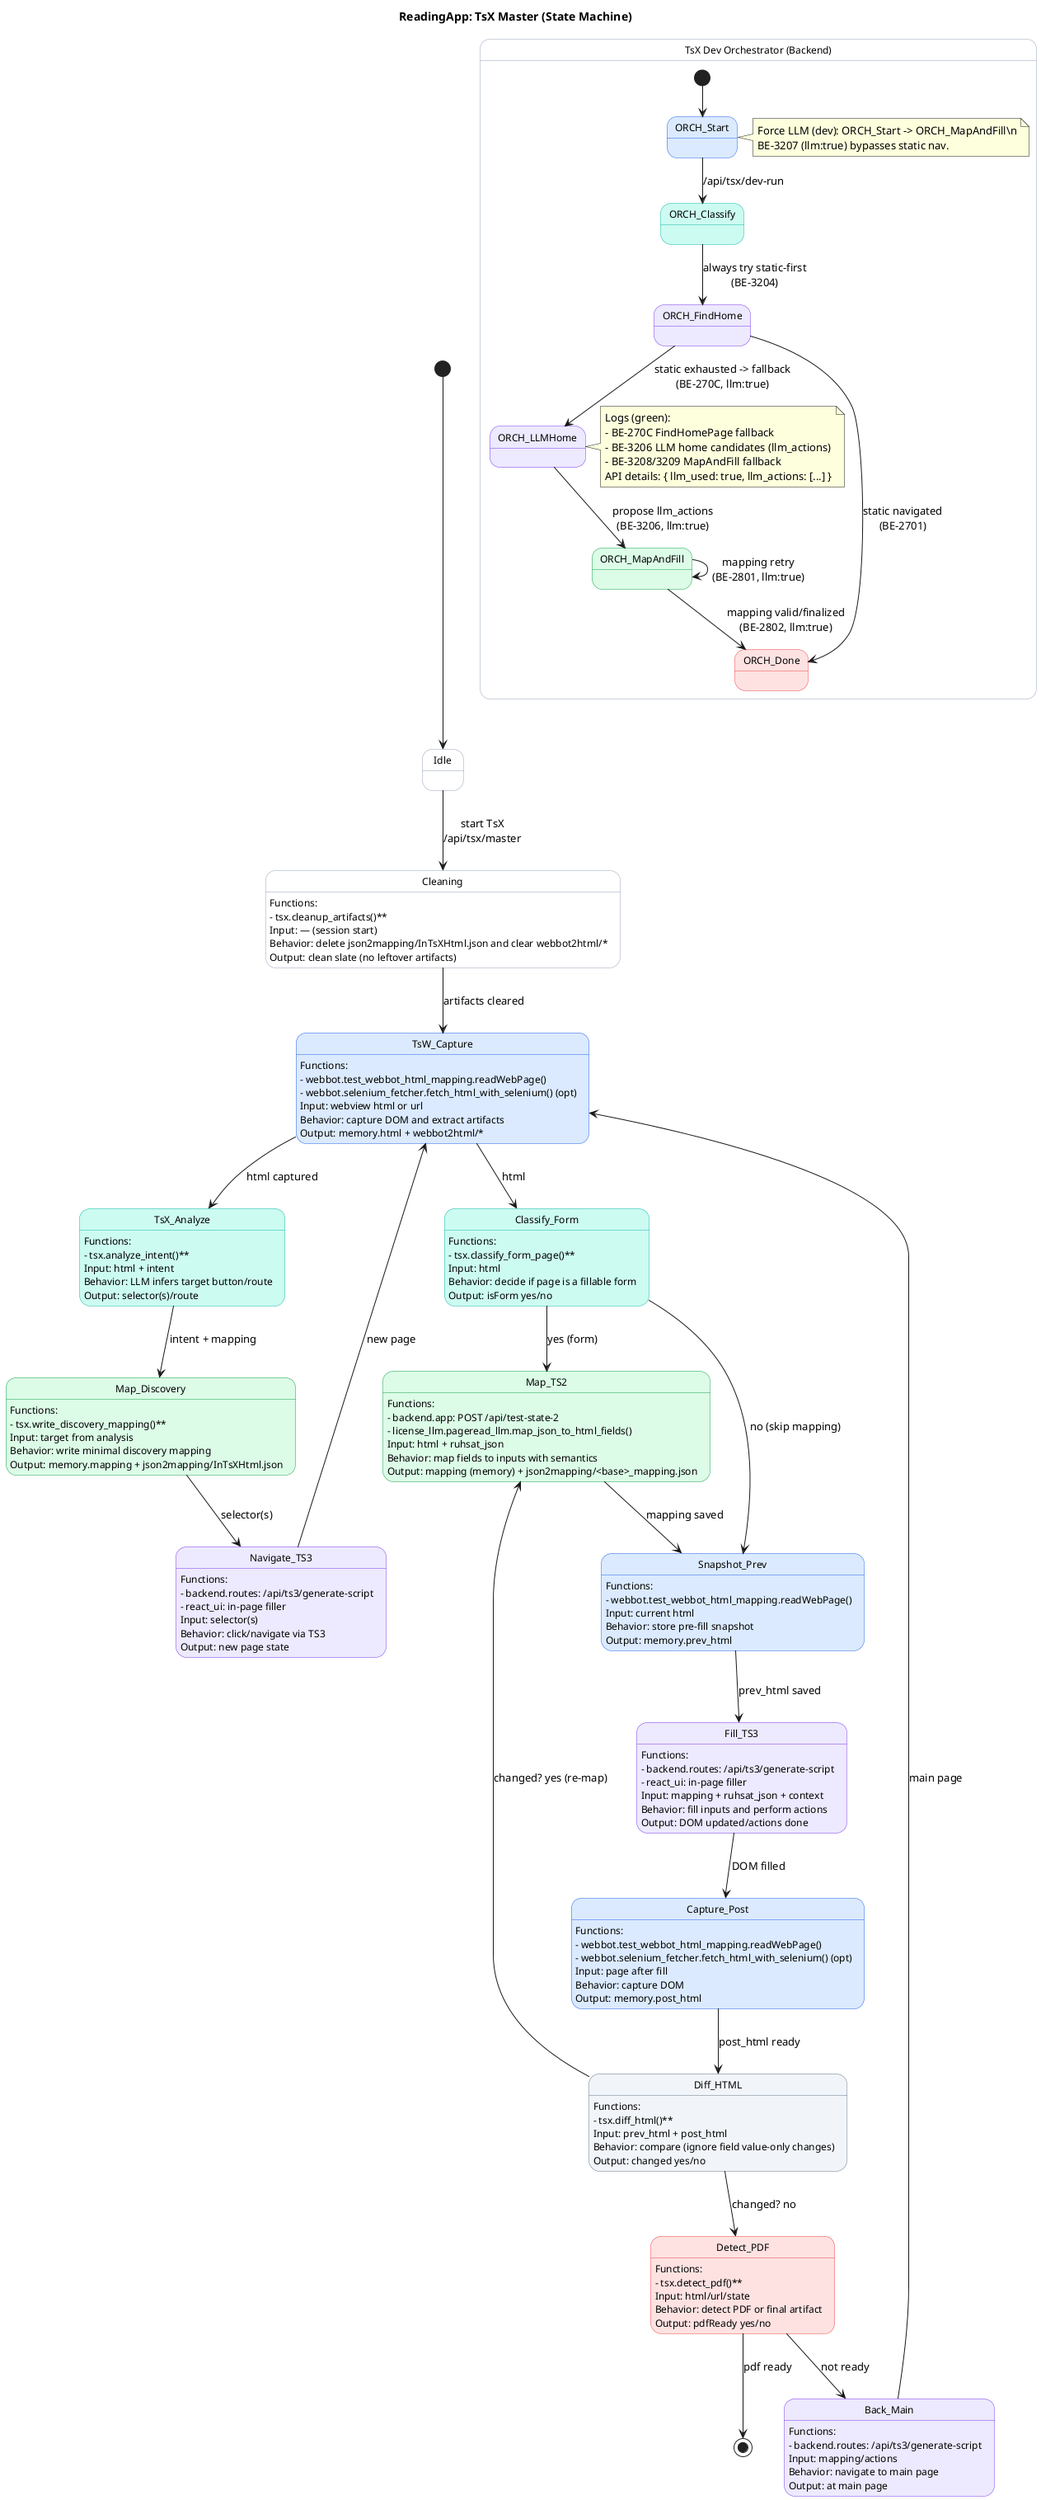 @startuml tsx_master_flow_state
title ReadingApp: TsX Master (State Machine)

skinparam defaultFontName "Segoe UI"
skinparam state {
  BackgroundColor White
  BorderColor #94a3b8
  FontSize 12
}

' Light color accents per stereotype (compatible syntax)
skinparam state {
  BackgroundColor<<capture>> #dbeafe
  BorderColor<<capture>> #2563eb
  BackgroundColor<<analyze>> #ccfbf1
  BorderColor<<analyze>> #14b8a6
  BackgroundColor<<write>> #dcfce7
  BorderColor<<write>> #16a34a
  BackgroundColor<<navigate>> #ede9fe
  BorderColor<<navigate>> #7c3aed
  BackgroundColor<<classify>> #ccfbf1
  BorderColor<<classify>> #14b8a6
  BackgroundColor<<map>> #dcfce7
  BorderColor<<map>> #16a34a
  BackgroundColor<<fill>> #ede9fe
  BorderColor<<fill>> #7c3aed
  BackgroundColor<<diff>> #f1f5f9
  BorderColor<<diff>> #64748b
  BackgroundColor<<detect>> #fee2e2
  BorderColor<<detect>> #ef4444
}

[*] --> Idle

state Idle {
}

Idle --> Cleaning : start TsX\n/api/tsx/master

state TsW_Capture <<capture>> {
}

state TsX_Analyze <<analyze>> {
}

state Map_Discovery <<write>> {
}

state Navigate_TS3 <<navigate>> {
}

state Classify_Form <<classify>> {
}

state Map_TS2 <<map>> {
}

state Snapshot_Prev <<capture>> {
}

state Fill_TS3 <<fill>> {
}

state Capture_Post <<capture>> {
}

state Diff_HTML <<diff>> {
}

state Detect_PDF <<detect>> {
}

state Back_Main <<navigate>> {
}

Cleaning : Functions:\n- tsx.cleanup_artifacts()**
Cleaning : Input: — (session start)
Cleaning : Behavior: delete json2mapping/InTsXHtml.json and clear webbot2html/*
Cleaning : Output: clean slate (no leftover artifacts)
TsW_Capture : Functions:\n- webbot.test_webbot_html_mapping.readWebPage()\n- webbot.selenium_fetcher.fetch_html_with_selenium() (opt)
TsW_Capture : Input: webview html or url
TsW_Capture : Behavior: capture DOM and extract artifacts
TsW_Capture : Output: memory.html + webbot2html/*
TsX_Analyze : Functions:\n- tsx.analyze_intent()**
TsX_Analyze : Input: html + intent
TsX_Analyze : Behavior: LLM infers target button/route
TsX_Analyze : Output: selector(s)/route
Map_Discovery : Functions:\n- tsx.write_discovery_mapping()**
Map_Discovery : Input: target from analysis
Map_Discovery : Behavior: write minimal discovery mapping
Map_Discovery : Output: memory.mapping + json2mapping/InTsXHtml.json
Navigate_TS3 : Functions:\n- backend.routes: /api/ts3/generate-script\n- react_ui: in-page filler
Navigate_TS3 : Input: selector(s)
Navigate_TS3 : Behavior: click/navigate via TS3
Navigate_TS3 : Output: new page state
Classify_Form : Functions:\n- tsx.classify_form_page()**
Classify_Form : Input: html
Classify_Form : Behavior: decide if page is a fillable form
Classify_Form : Output: isForm yes/no
Map_TS2 : Functions:\n- backend.app: POST /api/test-state-2\n- license_llm.pageread_llm.map_json_to_html_fields()
Map_TS2 : Input: html + ruhsat_json
Map_TS2 : Behavior: map fields to inputs with semantics
Map_TS2 : Output: mapping (memory) + json2mapping/<base>_mapping.json
Snapshot_Prev : Functions:\n- webbot.test_webbot_html_mapping.readWebPage()
Snapshot_Prev : Input: current html
Snapshot_Prev : Behavior: store pre-fill snapshot
Snapshot_Prev : Output: memory.prev_html
Fill_TS3 : Functions:\n- backend.routes: /api/ts3/generate-script\n- react_ui: in-page filler
Fill_TS3 : Input: mapping + ruhsat_json + context
Fill_TS3 : Behavior: fill inputs and perform actions
Fill_TS3 : Output: DOM updated/actions done
Capture_Post : Functions:\n- webbot.test_webbot_html_mapping.readWebPage()\n- webbot.selenium_fetcher.fetch_html_with_selenium() (opt)
Capture_Post : Input: page after fill
Capture_Post : Behavior: capture DOM
Capture_Post : Output: memory.post_html
Diff_HTML : Functions:\n- tsx.diff_html()**
Diff_HTML : Input: prev_html + post_html
Diff_HTML : Behavior: compare (ignore field value-only changes)
Diff_HTML : Output: changed yes/no
Detect_PDF : Functions:\n- tsx.detect_pdf()**
Detect_PDF : Input: html/url/state
Detect_PDF : Behavior: detect PDF or final artifact
Detect_PDF : Output: pdfReady yes/no
Back_Main : Functions:\n- backend.routes: /api/ts3/generate-script
Back_Main : Input: mapping/actions
Back_Main : Behavior: navigate to main page
Back_Main : Output: at main page

Cleaning --> TsW_Capture : artifacts cleared
TsW_Capture --> TsX_Analyze : html captured
TsX_Analyze --> Map_Discovery : intent + mapping
Map_Discovery --> Navigate_TS3 : selector(s)
Navigate_TS3 --> TsW_Capture : new page
TsW_Capture --> Classify_Form : html

Classify_Form --> Map_TS2 : yes (form)
Classify_Form --> Snapshot_Prev : no (skip mapping)

Map_TS2 --> Snapshot_Prev : mapping saved
Snapshot_Prev --> Fill_TS3 : prev_html saved
Fill_TS3 --> Capture_Post : DOM filled
Capture_Post --> Diff_HTML : post_html ready

Diff_HTML --> Map_TS2 : changed? yes (re-map)
Diff_HTML --> Detect_PDF : changed? no

Detect_PDF --> [*] : pdf ready
Detect_PDF --> Back_Main : not ready
Back_Main --> TsW_Capture : main page


' =========================
' TsX Dev Orchestrator (Backend Real Flow)
' =========================

state "TsX Dev Orchestrator (Backend)" as TsX_Dev_Orch {
  [*] --> ORCH_Start

  state ORCH_Start <<capture>> {
  }

  state ORCH_Classify <<analyze>> {
  }

  state ORCH_FindHome <<navigate>> {
  }

  state ORCH_LLMHome <<navigate>> {
  }

  state ORCH_MapAndFill <<map>> {
  }

  state ORCH_Done <<detect>> {
  }

  ORCH_Start --> ORCH_Classify : /api/tsx/dev-run
  ORCH_Classify --> ORCH_FindHome : always try static-first\n(BE-3204)
  ORCH_FindHome --> ORCH_Done : static navigated\n(BE-2701)
  ORCH_FindHome --> ORCH_LLMHome : static exhausted -> fallback\n(BE-270C, llm:true)
  ORCH_LLMHome --> ORCH_MapAndFill : propose llm_actions\n(BE-3206, llm:true)
  ORCH_MapAndFill --> ORCH_Done : mapping valid/finalized\n(BE-2802, llm:true)
  ORCH_MapAndFill --> ORCH_MapAndFill : mapping retry\n(BE-2801, llm:true)

  note right of ORCH_Start
    Force LLM (dev): ORCH_Start -> ORCH_MapAndFill\n
    BE-3207 (llm:true) bypasses static nav.
  end note

  note right of ORCH_LLMHome
    Logs (green):
    - BE-270C FindHomePage fallback
    - BE-3206 LLM home candidates (llm_actions)
    - BE-3208/3209 MapAndFill fallback
    API details: { llm_used: true, llm_actions: [...] }
  end note
}

@enduml

